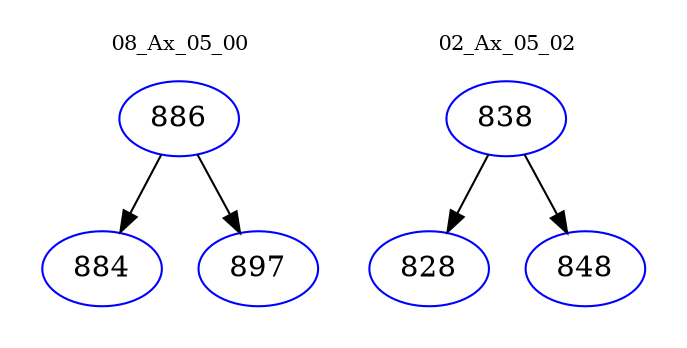 digraph{
subgraph cluster_0 {
color = white
label = "08_Ax_05_00";
fontsize=10;
T0_886 [label="886", color="blue"]
T0_886 -> T0_884 [color="black"]
T0_884 [label="884", color="blue"]
T0_886 -> T0_897 [color="black"]
T0_897 [label="897", color="blue"]
}
subgraph cluster_1 {
color = white
label = "02_Ax_05_02";
fontsize=10;
T1_838 [label="838", color="blue"]
T1_838 -> T1_828 [color="black"]
T1_828 [label="828", color="blue"]
T1_838 -> T1_848 [color="black"]
T1_848 [label="848", color="blue"]
}
}
